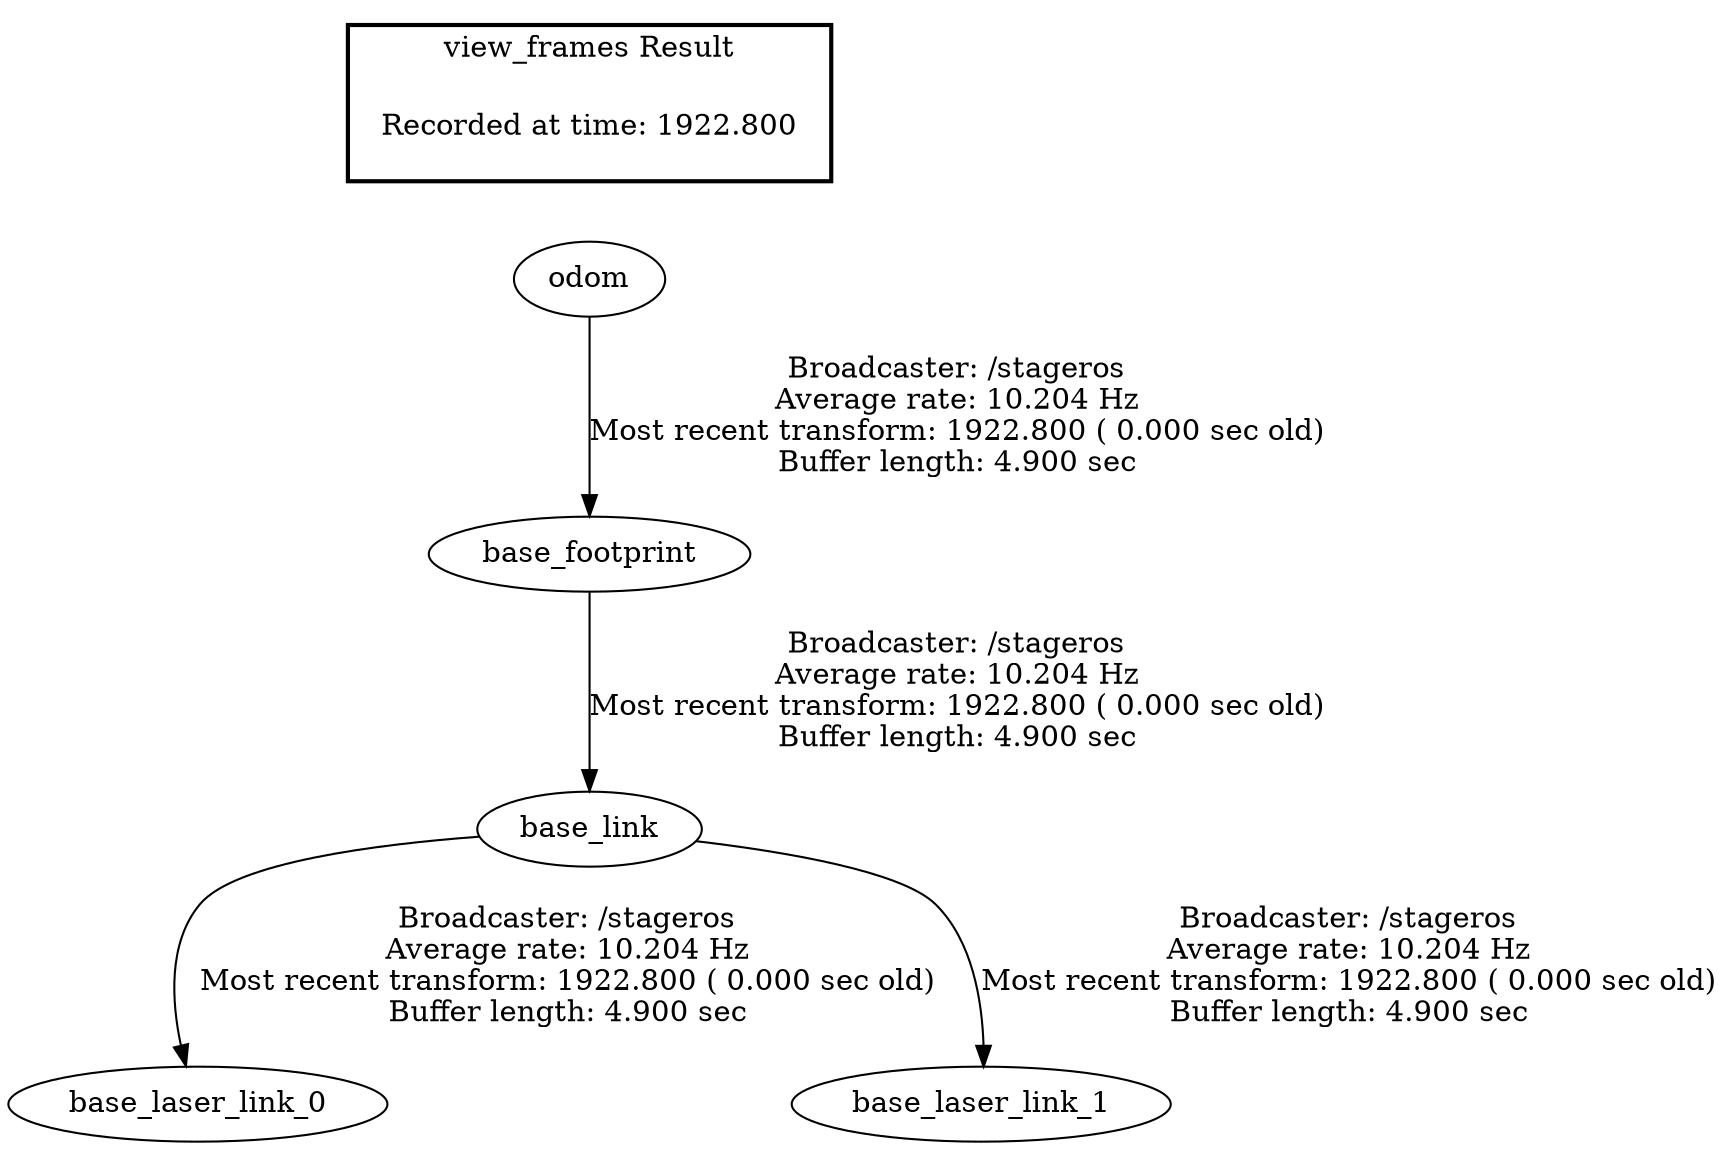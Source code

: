 digraph G {
"base_link" -> "base_laser_link_0"[label="Broadcaster: /stageros\nAverage rate: 10.204 Hz\nMost recent transform: 1922.800 ( 0.000 sec old)\nBuffer length: 4.900 sec\n"];
"base_footprint" -> "base_link"[label="Broadcaster: /stageros\nAverage rate: 10.204 Hz\nMost recent transform: 1922.800 ( 0.000 sec old)\nBuffer length: 4.900 sec\n"];
"base_link" -> "base_laser_link_1"[label="Broadcaster: /stageros\nAverage rate: 10.204 Hz\nMost recent transform: 1922.800 ( 0.000 sec old)\nBuffer length: 4.900 sec\n"];
"odom" -> "base_footprint"[label="Broadcaster: /stageros\nAverage rate: 10.204 Hz\nMost recent transform: 1922.800 ( 0.000 sec old)\nBuffer length: 4.900 sec\n"];
edge [style=invis];
 subgraph cluster_legend { style=bold; color=black; label ="view_frames Result";
"Recorded at time: 1922.800"[ shape=plaintext ] ;
 }->"odom";
}